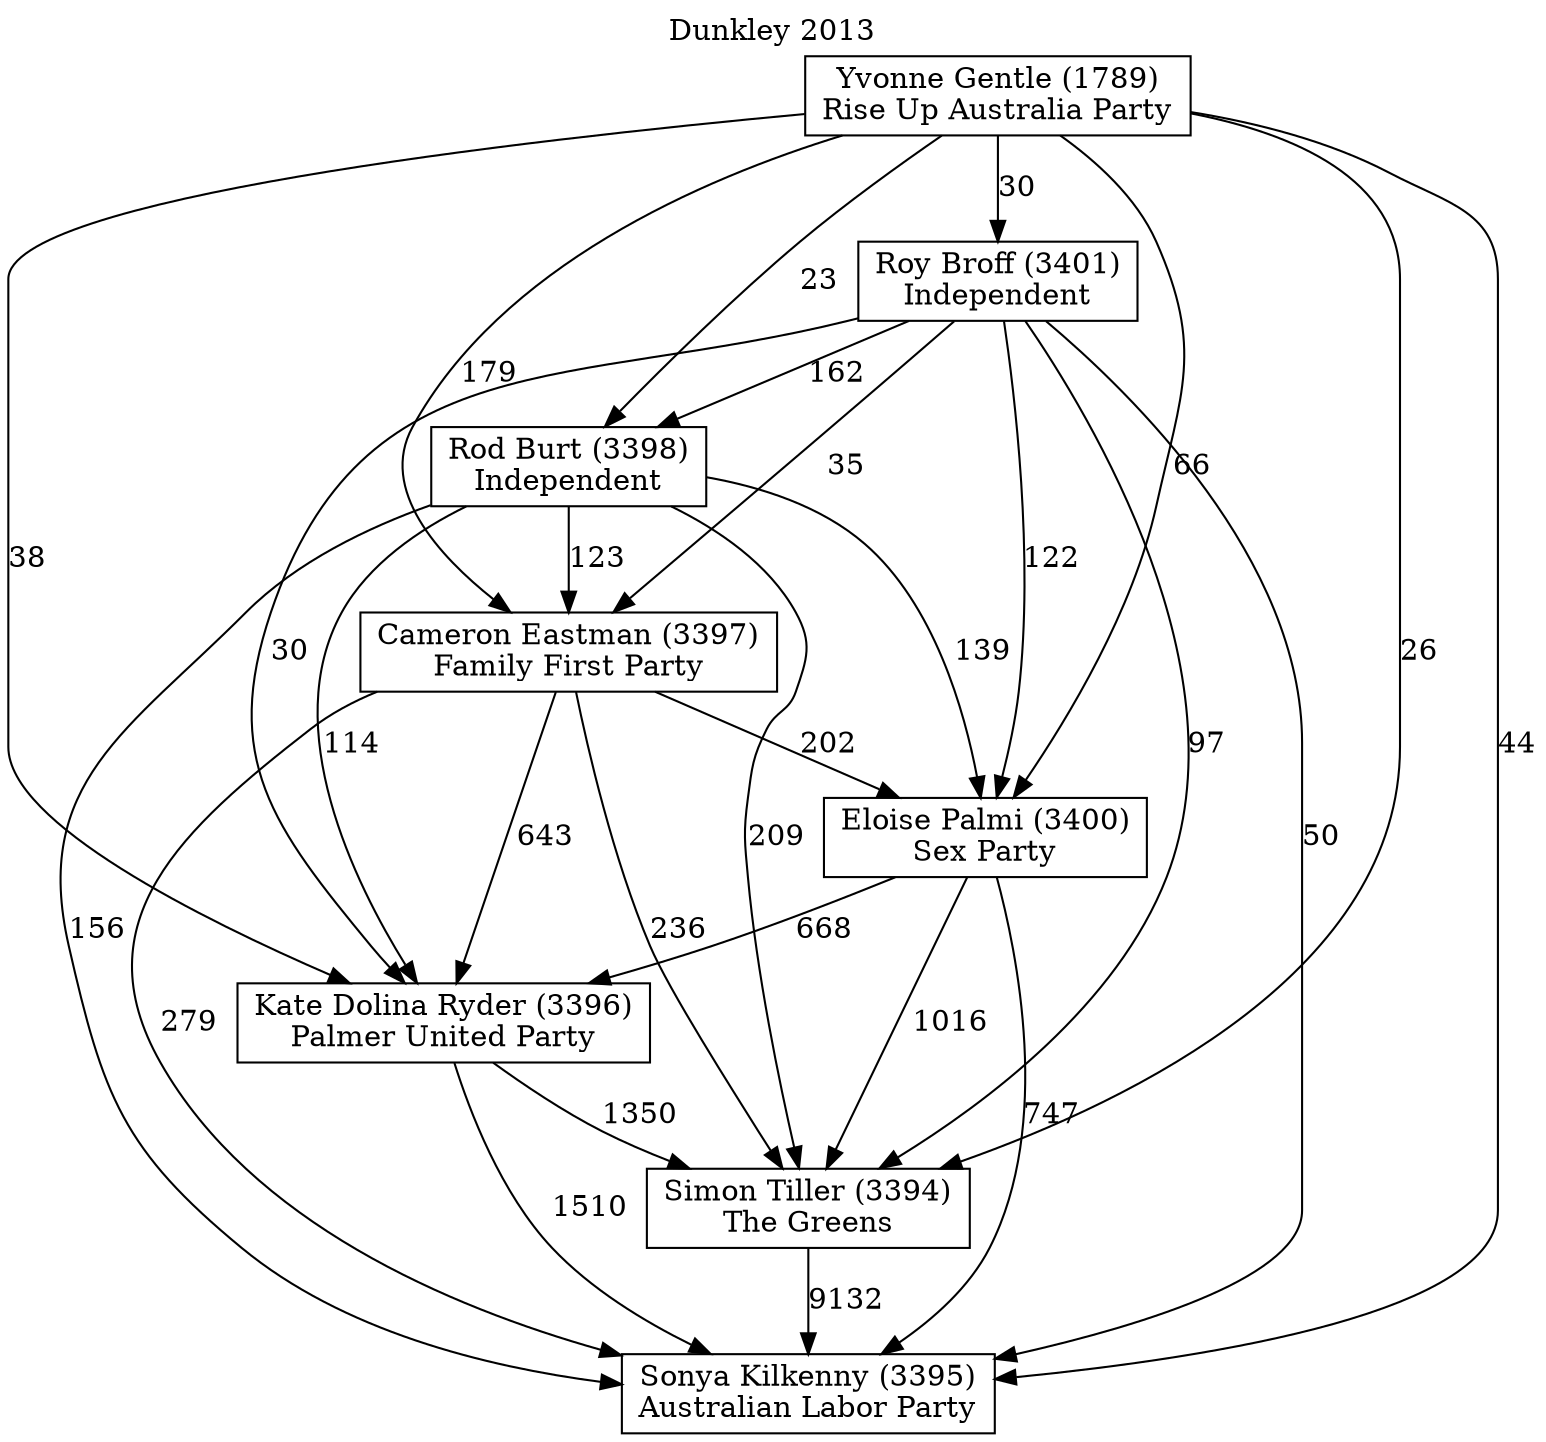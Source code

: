 // House preference flow
digraph "Sonya Kilkenny (3395)_Dunkley_2013" {
	graph [label="Dunkley 2013" labelloc=t mclimit=10]
	node [shape=box]
	"Cameron Eastman (3397)" [label="Cameron Eastman (3397)
Family First Party"]
	"Eloise Palmi (3400)" [label="Eloise Palmi (3400)
Sex Party"]
	"Kate Dolina Ryder (3396)" [label="Kate Dolina Ryder (3396)
Palmer United Party"]
	"Rod Burt (3398)" [label="Rod Burt (3398)
Independent"]
	"Roy Broff (3401)" [label="Roy Broff (3401)
Independent"]
	"Simon Tiller (3394)" [label="Simon Tiller (3394)
The Greens"]
	"Sonya Kilkenny (3395)" [label="Sonya Kilkenny (3395)
Australian Labor Party"]
	"Yvonne Gentle (1789)" [label="Yvonne Gentle (1789)
Rise Up Australia Party"]
	"Cameron Eastman (3397)" -> "Eloise Palmi (3400)" [label=202]
	"Cameron Eastman (3397)" -> "Kate Dolina Ryder (3396)" [label=643]
	"Cameron Eastman (3397)" -> "Simon Tiller (3394)" [label=236]
	"Cameron Eastman (3397)" -> "Sonya Kilkenny (3395)" [label=279]
	"Eloise Palmi (3400)" -> "Kate Dolina Ryder (3396)" [label=668]
	"Eloise Palmi (3400)" -> "Simon Tiller (3394)" [label=1016]
	"Eloise Palmi (3400)" -> "Sonya Kilkenny (3395)" [label=747]
	"Kate Dolina Ryder (3396)" -> "Simon Tiller (3394)" [label=1350]
	"Kate Dolina Ryder (3396)" -> "Sonya Kilkenny (3395)" [label=1510]
	"Rod Burt (3398)" -> "Cameron Eastman (3397)" [label=123]
	"Rod Burt (3398)" -> "Eloise Palmi (3400)" [label=139]
	"Rod Burt (3398)" -> "Kate Dolina Ryder (3396)" [label=114]
	"Rod Burt (3398)" -> "Simon Tiller (3394)" [label=209]
	"Rod Burt (3398)" -> "Sonya Kilkenny (3395)" [label=156]
	"Roy Broff (3401)" -> "Cameron Eastman (3397)" [label=35]
	"Roy Broff (3401)" -> "Eloise Palmi (3400)" [label=122]
	"Roy Broff (3401)" -> "Kate Dolina Ryder (3396)" [label=30]
	"Roy Broff (3401)" -> "Rod Burt (3398)" [label=162]
	"Roy Broff (3401)" -> "Simon Tiller (3394)" [label=97]
	"Roy Broff (3401)" -> "Sonya Kilkenny (3395)" [label=50]
	"Simon Tiller (3394)" -> "Sonya Kilkenny (3395)" [label=9132]
	"Yvonne Gentle (1789)" -> "Cameron Eastman (3397)" [label=179]
	"Yvonne Gentle (1789)" -> "Eloise Palmi (3400)" [label=66]
	"Yvonne Gentle (1789)" -> "Kate Dolina Ryder (3396)" [label=38]
	"Yvonne Gentle (1789)" -> "Rod Burt (3398)" [label=23]
	"Yvonne Gentle (1789)" -> "Roy Broff (3401)" [label=30]
	"Yvonne Gentle (1789)" -> "Simon Tiller (3394)" [label=26]
	"Yvonne Gentle (1789)" -> "Sonya Kilkenny (3395)" [label=44]
}
